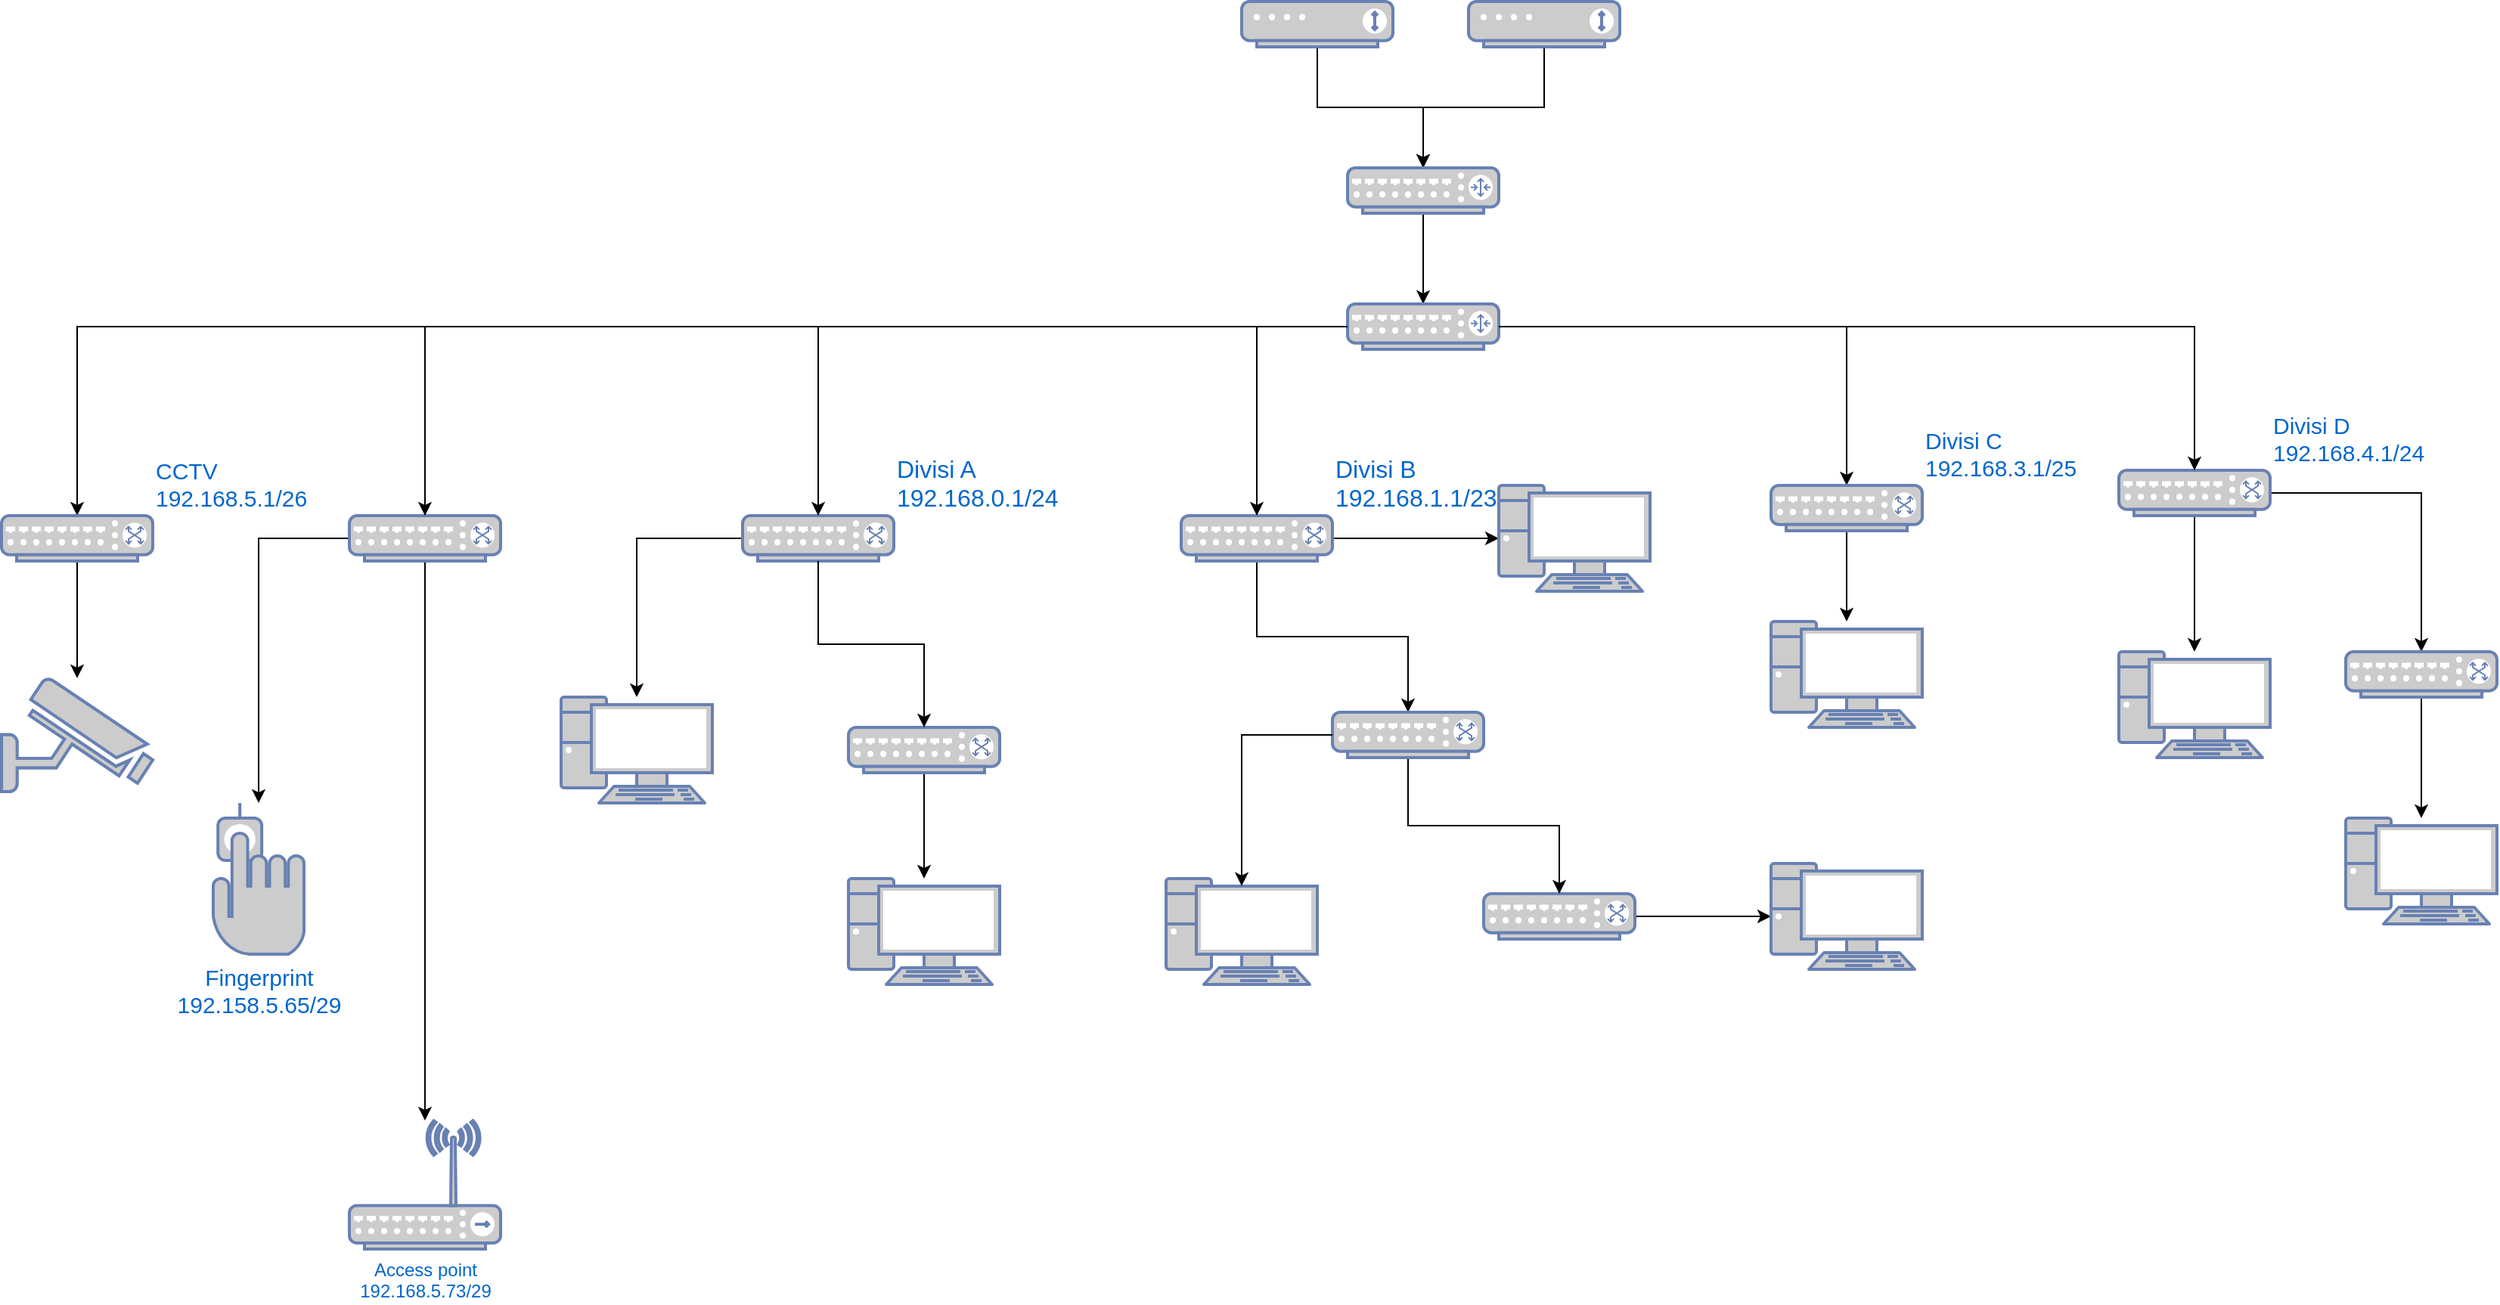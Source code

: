 <mxfile version="26.0.5" pages="2">
  <diagram name="Page-1" id="m4dN5uLj6KB4xc_oYee4">
    <mxGraphModel dx="3056" dy="1189" grid="1" gridSize="10" guides="1" tooltips="1" connect="1" arrows="1" fold="1" page="1" pageScale="1" pageWidth="850" pageHeight="1100" math="0" shadow="0">
      <root>
        <mxCell id="0" />
        <mxCell id="1" parent="0" />
        <mxCell id="oioBOS77KJwBpgPLI6Uj-7" style="edgeStyle=orthogonalEdgeStyle;rounded=0;orthogonalLoop=1;jettySize=auto;html=1;" parent="1" source="oioBOS77KJwBpgPLI6Uj-3" target="oioBOS77KJwBpgPLI6Uj-5" edge="1">
          <mxGeometry relative="1" as="geometry" />
        </mxCell>
        <mxCell id="oioBOS77KJwBpgPLI6Uj-3" value="" style="fontColor=#0066CC;verticalAlign=top;verticalLabelPosition=bottom;labelPosition=center;align=center;html=1;outlineConnect=0;fillColor=#CCCCCC;strokeColor=#6881B3;gradientColor=none;gradientDirection=north;strokeWidth=2;shape=mxgraph.networks.modem;" parent="1" vertex="1">
          <mxGeometry x="10" y="10" width="100" height="30" as="geometry" />
        </mxCell>
        <mxCell id="oioBOS77KJwBpgPLI6Uj-6" style="edgeStyle=orthogonalEdgeStyle;rounded=0;orthogonalLoop=1;jettySize=auto;html=1;" parent="1" source="oioBOS77KJwBpgPLI6Uj-4" target="oioBOS77KJwBpgPLI6Uj-5" edge="1">
          <mxGeometry relative="1" as="geometry" />
        </mxCell>
        <mxCell id="oioBOS77KJwBpgPLI6Uj-4" value="" style="fontColor=#0066CC;verticalAlign=top;verticalLabelPosition=bottom;labelPosition=center;align=center;html=1;outlineConnect=0;fillColor=#CCCCCC;strokeColor=#6881B3;gradientColor=none;gradientDirection=north;strokeWidth=2;shape=mxgraph.networks.modem;" parent="1" vertex="1">
          <mxGeometry x="160" y="10" width="100" height="30" as="geometry" />
        </mxCell>
        <mxCell id="oioBOS77KJwBpgPLI6Uj-17" value="" style="edgeStyle=orthogonalEdgeStyle;rounded=0;orthogonalLoop=1;jettySize=auto;html=1;" parent="1" source="oioBOS77KJwBpgPLI6Uj-5" target="oioBOS77KJwBpgPLI6Uj-9" edge="1">
          <mxGeometry relative="1" as="geometry" />
        </mxCell>
        <mxCell id="oioBOS77KJwBpgPLI6Uj-5" value="" style="fontColor=#0066CC;verticalAlign=top;verticalLabelPosition=bottom;labelPosition=center;align=center;html=1;outlineConnect=0;fillColor=#CCCCCC;strokeColor=#6881B3;gradientColor=none;gradientDirection=north;strokeWidth=2;shape=mxgraph.networks.router;" parent="1" vertex="1">
          <mxGeometry x="80" y="120" width="100" height="30" as="geometry" />
        </mxCell>
        <mxCell id="oioBOS77KJwBpgPLI6Uj-46" value="" style="edgeStyle=orthogonalEdgeStyle;rounded=0;orthogonalLoop=1;jettySize=auto;html=1;" parent="1" source="oioBOS77KJwBpgPLI6Uj-8" target="oioBOS77KJwBpgPLI6Uj-45" edge="1">
          <mxGeometry relative="1" as="geometry" />
        </mxCell>
        <mxCell id="oioBOS77KJwBpgPLI6Uj-8" value="" style="fontColor=#0066CC;verticalAlign=top;verticalLabelPosition=bottom;labelPosition=center;align=center;html=1;outlineConnect=0;fillColor=#CCCCCC;strokeColor=#6881B3;gradientColor=none;gradientDirection=north;strokeWidth=2;shape=mxgraph.networks.switch;" parent="1" vertex="1">
          <mxGeometry x="170" y="600" width="100" height="30" as="geometry" />
        </mxCell>
        <mxCell id="oioBOS77KJwBpgPLI6Uj-25" style="edgeStyle=orthogonalEdgeStyle;rounded=0;orthogonalLoop=1;jettySize=auto;html=1;" parent="1" source="oioBOS77KJwBpgPLI6Uj-9" target="oioBOS77KJwBpgPLI6Uj-13" edge="1">
          <mxGeometry relative="1" as="geometry" />
        </mxCell>
        <mxCell id="oioBOS77KJwBpgPLI6Uj-31" style="edgeStyle=orthogonalEdgeStyle;rounded=0;orthogonalLoop=1;jettySize=auto;html=1;" parent="1" source="oioBOS77KJwBpgPLI6Uj-9" target="oioBOS77KJwBpgPLI6Uj-11" edge="1">
          <mxGeometry relative="1" as="geometry" />
        </mxCell>
        <mxCell id="oioBOS77KJwBpgPLI6Uj-9" value="" style="fontColor=#0066CC;verticalAlign=top;verticalLabelPosition=bottom;labelPosition=center;align=center;html=1;outlineConnect=0;fillColor=#CCCCCC;strokeColor=#6881B3;gradientColor=none;gradientDirection=north;strokeWidth=2;shape=mxgraph.networks.router;" parent="1" vertex="1">
          <mxGeometry x="80" y="210" width="100" height="30" as="geometry" />
        </mxCell>
        <mxCell id="oioBOS77KJwBpgPLI6Uj-50" value="" style="edgeStyle=orthogonalEdgeStyle;rounded=0;orthogonalLoop=1;jettySize=auto;html=1;" parent="1" source="oioBOS77KJwBpgPLI6Uj-10" target="oioBOS77KJwBpgPLI6Uj-49" edge="1">
          <mxGeometry relative="1" as="geometry" />
        </mxCell>
        <mxCell id="oioBOS77KJwBpgPLI6Uj-51" style="edgeStyle=orthogonalEdgeStyle;rounded=0;orthogonalLoop=1;jettySize=auto;html=1;" parent="1" source="oioBOS77KJwBpgPLI6Uj-10" target="oioBOS77KJwBpgPLI6Uj-19" edge="1">
          <mxGeometry relative="1" as="geometry" />
        </mxCell>
        <mxCell id="oioBOS77KJwBpgPLI6Uj-10" value="&lt;div&gt;Divisi D&lt;/div&gt;&lt;div&gt;192.168.4.1/24&lt;/div&gt;" style="fontColor=#0066CC;verticalAlign=bottom;verticalLabelPosition=top;labelPosition=right;align=left;html=1;outlineConnect=0;fillColor=#CCCCCC;strokeColor=#6881B3;gradientColor=none;gradientDirection=north;strokeWidth=2;shape=mxgraph.networks.switch;fontSize=15;" parent="1" vertex="1">
          <mxGeometry x="590" y="320" width="100" height="30" as="geometry" />
        </mxCell>
        <mxCell id="oioBOS77KJwBpgPLI6Uj-55" value="" style="edgeStyle=orthogonalEdgeStyle;rounded=0;orthogonalLoop=1;jettySize=auto;html=1;" parent="1" source="oioBOS77KJwBpgPLI6Uj-11" target="oioBOS77KJwBpgPLI6Uj-54" edge="1">
          <mxGeometry relative="1" as="geometry" />
        </mxCell>
        <mxCell id="oioBOS77KJwBpgPLI6Uj-11" value="&lt;div&gt;CCTV&lt;/div&gt;&lt;div&gt;192.168.5.1/26&lt;/div&gt;" style="fontColor=#0066CC;verticalAlign=bottom;verticalLabelPosition=top;labelPosition=right;align=left;html=1;outlineConnect=0;fillColor=#CCCCCC;strokeColor=#6881B3;gradientColor=none;gradientDirection=north;strokeWidth=2;shape=mxgraph.networks.switch;fontSize=15;" parent="1" vertex="1">
          <mxGeometry x="-810" y="350" width="100" height="30" as="geometry" />
        </mxCell>
        <mxCell id="oioBOS77KJwBpgPLI6Uj-40" value="" style="edgeStyle=orthogonalEdgeStyle;rounded=0;orthogonalLoop=1;jettySize=auto;html=1;" parent="1" source="oioBOS77KJwBpgPLI6Uj-12" target="oioBOS77KJwBpgPLI6Uj-39" edge="1">
          <mxGeometry relative="1" as="geometry" />
        </mxCell>
        <mxCell id="oioBOS77KJwBpgPLI6Uj-41" style="edgeStyle=orthogonalEdgeStyle;rounded=0;orthogonalLoop=1;jettySize=auto;html=1;" parent="1" source="oioBOS77KJwBpgPLI6Uj-12" target="oioBOS77KJwBpgPLI6Uj-15" edge="1">
          <mxGeometry relative="1" as="geometry" />
        </mxCell>
        <mxCell id="oioBOS77KJwBpgPLI6Uj-12" value="&lt;div&gt;Divisi B&lt;/div&gt;&lt;div&gt;192.168.1.1/23&lt;br&gt;&lt;/div&gt;" style="fontColor=#0066CC;verticalAlign=bottom;verticalLabelPosition=top;labelPosition=right;align=left;html=1;outlineConnect=0;fillColor=#CCCCCC;strokeColor=#6881B3;gradientColor=none;gradientDirection=north;strokeWidth=2;shape=mxgraph.networks.switch;fontSize=16;" parent="1" vertex="1">
          <mxGeometry x="-30" y="350" width="100" height="30" as="geometry" />
        </mxCell>
        <mxCell id="oioBOS77KJwBpgPLI6Uj-48" value="" style="edgeStyle=orthogonalEdgeStyle;rounded=0;orthogonalLoop=1;jettySize=auto;html=1;" parent="1" source="oioBOS77KJwBpgPLI6Uj-13" target="oioBOS77KJwBpgPLI6Uj-47" edge="1">
          <mxGeometry relative="1" as="geometry" />
        </mxCell>
        <mxCell id="oioBOS77KJwBpgPLI6Uj-13" value="&lt;div&gt;D&lt;font&gt;ivisi C&lt;/font&gt;&lt;/div&gt;&lt;div&gt;&lt;font&gt;192.168.3.1/25&lt;br&gt;&lt;/font&gt;&lt;/div&gt;" style="fontColor=#0066CC;verticalAlign=bottom;verticalLabelPosition=top;labelPosition=right;align=left;html=1;outlineConnect=0;fillColor=#CCCCCC;strokeColor=#6881B3;gradientColor=none;gradientDirection=north;strokeWidth=2;shape=mxgraph.networks.switch;fontSize=15;" parent="1" vertex="1">
          <mxGeometry x="360" y="330" width="100" height="30" as="geometry" />
        </mxCell>
        <mxCell id="oioBOS77KJwBpgPLI6Uj-35" style="edgeStyle=orthogonalEdgeStyle;rounded=0;orthogonalLoop=1;jettySize=auto;html=1;" parent="1" source="oioBOS77KJwBpgPLI6Uj-14" target="oioBOS77KJwBpgPLI6Uj-34" edge="1">
          <mxGeometry relative="1" as="geometry" />
        </mxCell>
        <mxCell id="oioBOS77KJwBpgPLI6Uj-14" value="&lt;div&gt;Divisi A&lt;/div&gt;&lt;div&gt;192.168.0.1/24&lt;/div&gt;" style="fontColor=#0066CC;verticalAlign=bottom;verticalLabelPosition=top;labelPosition=right;align=left;html=1;outlineConnect=0;fillColor=#CCCCCC;strokeColor=#6881B3;gradientColor=none;gradientDirection=north;strokeWidth=2;shape=mxgraph.networks.switch;fontSize=16;" parent="1" vertex="1">
          <mxGeometry x="-320" y="350" width="100" height="30" as="geometry" />
        </mxCell>
        <mxCell id="oioBOS77KJwBpgPLI6Uj-44" style="edgeStyle=orthogonalEdgeStyle;rounded=0;orthogonalLoop=1;jettySize=auto;html=1;" parent="1" source="oioBOS77KJwBpgPLI6Uj-15" target="oioBOS77KJwBpgPLI6Uj-8" edge="1">
          <mxGeometry relative="1" as="geometry" />
        </mxCell>
        <mxCell id="oioBOS77KJwBpgPLI6Uj-15" value="" style="fontColor=#0066CC;verticalAlign=top;verticalLabelPosition=bottom;labelPosition=center;align=center;html=1;outlineConnect=0;fillColor=#CCCCCC;strokeColor=#6881B3;gradientColor=none;gradientDirection=north;strokeWidth=2;shape=mxgraph.networks.switch;" parent="1" vertex="1">
          <mxGeometry x="70" y="480" width="100" height="30" as="geometry" />
        </mxCell>
        <mxCell id="oioBOS77KJwBpgPLI6Uj-53" value="" style="edgeStyle=orthogonalEdgeStyle;rounded=0;orthogonalLoop=1;jettySize=auto;html=1;" parent="1" source="oioBOS77KJwBpgPLI6Uj-19" target="oioBOS77KJwBpgPLI6Uj-52" edge="1">
          <mxGeometry relative="1" as="geometry" />
        </mxCell>
        <mxCell id="oioBOS77KJwBpgPLI6Uj-19" value="" style="fontColor=#0066CC;verticalAlign=top;verticalLabelPosition=bottom;labelPosition=center;align=center;html=1;outlineConnect=0;fillColor=#CCCCCC;strokeColor=#6881B3;gradientColor=none;gradientDirection=north;strokeWidth=2;shape=mxgraph.networks.switch;" parent="1" vertex="1">
          <mxGeometry x="740" y="440" width="100" height="30" as="geometry" />
        </mxCell>
        <mxCell id="oioBOS77KJwBpgPLI6Uj-38" value="" style="edgeStyle=orthogonalEdgeStyle;rounded=0;orthogonalLoop=1;jettySize=auto;html=1;" parent="1" source="oioBOS77KJwBpgPLI6Uj-20" target="oioBOS77KJwBpgPLI6Uj-37" edge="1">
          <mxGeometry relative="1" as="geometry" />
        </mxCell>
        <mxCell id="oioBOS77KJwBpgPLI6Uj-20" value="" style="fontColor=#0066CC;verticalAlign=top;verticalLabelPosition=bottom;labelPosition=center;align=center;html=1;outlineConnect=0;fillColor=#CCCCCC;strokeColor=#6881B3;gradientColor=none;gradientDirection=north;strokeWidth=2;shape=mxgraph.networks.switch;" parent="1" vertex="1">
          <mxGeometry x="-250" y="490" width="100" height="30" as="geometry" />
        </mxCell>
        <mxCell id="oioBOS77KJwBpgPLI6Uj-57" value="" style="edgeStyle=orthogonalEdgeStyle;rounded=0;orthogonalLoop=1;jettySize=auto;html=1;" parent="1" source="oioBOS77KJwBpgPLI6Uj-22" target="oioBOS77KJwBpgPLI6Uj-56" edge="1">
          <mxGeometry relative="1" as="geometry" />
        </mxCell>
        <mxCell id="oioBOS77KJwBpgPLI6Uj-59" style="edgeStyle=orthogonalEdgeStyle;rounded=0;orthogonalLoop=1;jettySize=auto;html=1;" parent="1" source="oioBOS77KJwBpgPLI6Uj-22" target="oioBOS77KJwBpgPLI6Uj-58" edge="1">
          <mxGeometry relative="1" as="geometry" />
        </mxCell>
        <mxCell id="oioBOS77KJwBpgPLI6Uj-22" value="" style="fontColor=#0066CC;verticalAlign=top;verticalLabelPosition=bottom;labelPosition=center;align=center;html=1;outlineConnect=0;fillColor=#CCCCCC;strokeColor=#6881B3;gradientColor=none;gradientDirection=north;strokeWidth=2;shape=mxgraph.networks.switch;" parent="1" vertex="1">
          <mxGeometry x="-580" y="350" width="100" height="30" as="geometry" />
        </mxCell>
        <mxCell id="oioBOS77KJwBpgPLI6Uj-24" style="edgeStyle=orthogonalEdgeStyle;rounded=0;orthogonalLoop=1;jettySize=auto;html=1;entryX=0.5;entryY=0;entryDx=0;entryDy=0;entryPerimeter=0;" parent="1" source="oioBOS77KJwBpgPLI6Uj-9" target="oioBOS77KJwBpgPLI6Uj-10" edge="1">
          <mxGeometry relative="1" as="geometry" />
        </mxCell>
        <mxCell id="oioBOS77KJwBpgPLI6Uj-26" style="edgeStyle=orthogonalEdgeStyle;rounded=0;orthogonalLoop=1;jettySize=auto;html=1;entryX=0.5;entryY=0;entryDx=0;entryDy=0;entryPerimeter=0;" parent="1" source="oioBOS77KJwBpgPLI6Uj-9" target="oioBOS77KJwBpgPLI6Uj-12" edge="1">
          <mxGeometry relative="1" as="geometry" />
        </mxCell>
        <mxCell id="oioBOS77KJwBpgPLI6Uj-29" style="edgeStyle=orthogonalEdgeStyle;rounded=0;orthogonalLoop=1;jettySize=auto;html=1;entryX=0.5;entryY=0;entryDx=0;entryDy=0;entryPerimeter=0;" parent="1" source="oioBOS77KJwBpgPLI6Uj-9" target="oioBOS77KJwBpgPLI6Uj-14" edge="1">
          <mxGeometry relative="1" as="geometry" />
        </mxCell>
        <mxCell id="oioBOS77KJwBpgPLI6Uj-30" style="edgeStyle=orthogonalEdgeStyle;rounded=0;orthogonalLoop=1;jettySize=auto;html=1;entryX=0.5;entryY=0;entryDx=0;entryDy=0;entryPerimeter=0;" parent="1" source="oioBOS77KJwBpgPLI6Uj-9" target="oioBOS77KJwBpgPLI6Uj-22" edge="1">
          <mxGeometry relative="1" as="geometry" />
        </mxCell>
        <mxCell id="oioBOS77KJwBpgPLI6Uj-34" value="" style="fontColor=#0066CC;verticalAlign=top;verticalLabelPosition=bottom;labelPosition=center;align=center;html=1;outlineConnect=0;fillColor=#CCCCCC;strokeColor=#6881B3;gradientColor=none;gradientDirection=north;strokeWidth=2;shape=mxgraph.networks.pc;" parent="1" vertex="1">
          <mxGeometry x="-440" y="470" width="100" height="70" as="geometry" />
        </mxCell>
        <mxCell id="oioBOS77KJwBpgPLI6Uj-36" style="edgeStyle=orthogonalEdgeStyle;rounded=0;orthogonalLoop=1;jettySize=auto;html=1;entryX=0.5;entryY=0;entryDx=0;entryDy=0;entryPerimeter=0;" parent="1" source="oioBOS77KJwBpgPLI6Uj-14" target="oioBOS77KJwBpgPLI6Uj-20" edge="1">
          <mxGeometry relative="1" as="geometry" />
        </mxCell>
        <mxCell id="oioBOS77KJwBpgPLI6Uj-37" value="" style="fontColor=#0066CC;verticalAlign=top;verticalLabelPosition=bottom;labelPosition=center;align=center;html=1;outlineConnect=0;fillColor=#CCCCCC;strokeColor=#6881B3;gradientColor=none;gradientDirection=north;strokeWidth=2;shape=mxgraph.networks.pc;" parent="1" vertex="1">
          <mxGeometry x="-250" y="590" width="100" height="70" as="geometry" />
        </mxCell>
        <mxCell id="oioBOS77KJwBpgPLI6Uj-39" value="" style="fontColor=#0066CC;verticalAlign=top;verticalLabelPosition=bottom;labelPosition=center;align=center;html=1;outlineConnect=0;fillColor=#CCCCCC;strokeColor=#6881B3;gradientColor=none;gradientDirection=north;strokeWidth=2;shape=mxgraph.networks.pc;" parent="1" vertex="1">
          <mxGeometry x="180" y="330" width="100" height="70" as="geometry" />
        </mxCell>
        <mxCell id="oioBOS77KJwBpgPLI6Uj-42" value="" style="fontColor=#0066CC;verticalAlign=top;verticalLabelPosition=bottom;labelPosition=center;align=center;html=1;outlineConnect=0;fillColor=#CCCCCC;strokeColor=#6881B3;gradientColor=none;gradientDirection=north;strokeWidth=2;shape=mxgraph.networks.pc;" parent="1" vertex="1">
          <mxGeometry x="-40" y="590" width="100" height="70" as="geometry" />
        </mxCell>
        <mxCell id="oioBOS77KJwBpgPLI6Uj-43" style="edgeStyle=orthogonalEdgeStyle;rounded=0;orthogonalLoop=1;jettySize=auto;html=1;entryX=0.5;entryY=0.07;entryDx=0;entryDy=0;entryPerimeter=0;" parent="1" source="oioBOS77KJwBpgPLI6Uj-15" target="oioBOS77KJwBpgPLI6Uj-42" edge="1">
          <mxGeometry relative="1" as="geometry" />
        </mxCell>
        <mxCell id="oioBOS77KJwBpgPLI6Uj-45" value="" style="fontColor=#0066CC;verticalAlign=top;verticalLabelPosition=bottom;labelPosition=center;align=center;html=1;outlineConnect=0;fillColor=#CCCCCC;strokeColor=#6881B3;gradientColor=none;gradientDirection=north;strokeWidth=2;shape=mxgraph.networks.pc;" parent="1" vertex="1">
          <mxGeometry x="360" y="580" width="100" height="70" as="geometry" />
        </mxCell>
        <mxCell id="oioBOS77KJwBpgPLI6Uj-47" value="" style="fontColor=#0066CC;verticalAlign=top;verticalLabelPosition=bottom;labelPosition=center;align=center;html=1;outlineConnect=0;fillColor=#CCCCCC;strokeColor=#6881B3;gradientColor=none;gradientDirection=north;strokeWidth=2;shape=mxgraph.networks.pc;" parent="1" vertex="1">
          <mxGeometry x="360" y="420" width="100" height="70" as="geometry" />
        </mxCell>
        <mxCell id="oioBOS77KJwBpgPLI6Uj-49" value="" style="fontColor=#0066CC;verticalAlign=top;verticalLabelPosition=bottom;labelPosition=center;align=center;html=1;outlineConnect=0;fillColor=#CCCCCC;strokeColor=#6881B3;gradientColor=none;gradientDirection=north;strokeWidth=2;shape=mxgraph.networks.pc;" parent="1" vertex="1">
          <mxGeometry x="590" y="440" width="100" height="70" as="geometry" />
        </mxCell>
        <mxCell id="oioBOS77KJwBpgPLI6Uj-52" value="" style="fontColor=#0066CC;verticalAlign=top;verticalLabelPosition=bottom;labelPosition=center;align=center;html=1;outlineConnect=0;fillColor=#CCCCCC;strokeColor=#6881B3;gradientColor=none;gradientDirection=north;strokeWidth=2;shape=mxgraph.networks.pc;" parent="1" vertex="1">
          <mxGeometry x="740" y="550" width="100" height="70" as="geometry" />
        </mxCell>
        <mxCell id="oioBOS77KJwBpgPLI6Uj-54" value="" style="fontColor=#0066CC;verticalAlign=top;verticalLabelPosition=bottom;labelPosition=center;align=center;html=1;outlineConnect=0;fillColor=#CCCCCC;strokeColor=#6881B3;gradientColor=none;gradientDirection=north;strokeWidth=2;shape=mxgraph.networks.security_camera;" parent="1" vertex="1">
          <mxGeometry x="-810" y="457.5" width="100" height="75" as="geometry" />
        </mxCell>
        <mxCell id="oioBOS77KJwBpgPLI6Uj-56" value="&lt;div&gt;&lt;font style=&quot;font-size: 15px;&quot;&gt;Fingerprint&lt;/font&gt;&lt;/div&gt;&lt;div&gt;&lt;font style=&quot;font-size: 15px;&quot;&gt;192.158.5.65/29&lt;br&gt;&lt;/font&gt;&lt;/div&gt;&lt;div&gt;&lt;br&gt;&lt;/div&gt;" style="fontColor=#0066CC;verticalAlign=top;verticalLabelPosition=bottom;labelPosition=center;align=center;html=1;outlineConnect=0;fillColor=#CCCCCC;strokeColor=#6881B3;gradientColor=none;gradientDirection=north;strokeWidth=2;shape=mxgraph.networks.biometric_reader;" parent="1" vertex="1">
          <mxGeometry x="-670" y="540" width="60" height="100" as="geometry" />
        </mxCell>
        <mxCell id="oioBOS77KJwBpgPLI6Uj-58" value="&lt;div&gt;Access point&lt;/div&gt;&lt;div&gt;192.168.5.73/29&lt;/div&gt;" style="fontColor=#0066CC;verticalAlign=top;verticalLabelPosition=bottom;labelPosition=center;align=center;html=1;outlineConnect=0;fillColor=#CCCCCC;strokeColor=#6881B3;gradientColor=none;gradientDirection=north;strokeWidth=2;shape=mxgraph.networks.wireless_hub;" parent="1" vertex="1">
          <mxGeometry x="-580" y="750" width="100" height="85" as="geometry" />
        </mxCell>
      </root>
    </mxGraphModel>
  </diagram>
  <diagram name="Copy of Page-1" id="R08-jKG1TvaiGF96Q8Vn">
    <mxGraphModel dx="2537" dy="909" grid="1" gridSize="10" guides="1" tooltips="1" connect="1" arrows="1" fold="1" page="1" pageScale="1" pageWidth="850" pageHeight="1100" math="0" shadow="0">
      <root>
        <mxCell id="B6LN86nwVG9sn78cUEEI-0" />
        <mxCell id="B6LN86nwVG9sn78cUEEI-1" parent="B6LN86nwVG9sn78cUEEI-0" />
        <mxCell id="B6LN86nwVG9sn78cUEEI-4" style="edgeStyle=orthogonalEdgeStyle;rounded=0;orthogonalLoop=1;jettySize=auto;html=1;" edge="1" parent="B6LN86nwVG9sn78cUEEI-1" source="B6LN86nwVG9sn78cUEEI-5" target="B6LN86nwVG9sn78cUEEI-7">
          <mxGeometry relative="1" as="geometry" />
        </mxCell>
        <mxCell id="B6LN86nwVG9sn78cUEEI-5" value="" style="fontColor=#0066CC;verticalAlign=top;verticalLabelPosition=bottom;labelPosition=center;align=center;html=1;outlineConnect=0;fillColor=#CCCCCC;strokeColor=#6881B3;gradientColor=none;gradientDirection=north;strokeWidth=2;shape=mxgraph.networks.modem;" vertex="1" parent="B6LN86nwVG9sn78cUEEI-1">
          <mxGeometry x="80" y="30" width="100" height="30" as="geometry" />
        </mxCell>
        <mxCell id="B6LN86nwVG9sn78cUEEI-6" value="" style="edgeStyle=orthogonalEdgeStyle;rounded=0;orthogonalLoop=1;jettySize=auto;html=1;" edge="1" parent="B6LN86nwVG9sn78cUEEI-1" source="B6LN86nwVG9sn78cUEEI-7">
          <mxGeometry relative="1" as="geometry">
            <mxPoint x="130" y="210" as="targetPoint" />
          </mxGeometry>
        </mxCell>
        <mxCell id="B6LN86nwVG9sn78cUEEI-7" value="" style="fontColor=#0066CC;verticalAlign=top;verticalLabelPosition=bottom;labelPosition=center;align=center;html=1;outlineConnect=0;fillColor=#CCCCCC;strokeColor=#6881B3;gradientColor=none;gradientDirection=north;strokeWidth=2;shape=mxgraph.networks.router;" vertex="1" parent="B6LN86nwVG9sn78cUEEI-1">
          <mxGeometry x="80" y="120" width="100" height="30" as="geometry" />
        </mxCell>
        <mxCell id="B6LN86nwVG9sn78cUEEI-10" style="edgeStyle=orthogonalEdgeStyle;rounded=0;orthogonalLoop=1;jettySize=auto;html=1;" edge="1" parent="B6LN86nwVG9sn78cUEEI-1" target="B6LN86nwVG9sn78cUEEI-22">
          <mxGeometry relative="1" as="geometry">
            <mxPoint x="180" y="225" as="sourcePoint" />
            <Array as="points">
              <mxPoint x="340" y="225" />
              <mxPoint x="340" y="345" />
            </Array>
          </mxGeometry>
        </mxCell>
        <mxCell id="B6LN86nwVG9sn78cUEEI-13" value="" style="edgeStyle=orthogonalEdgeStyle;rounded=0;orthogonalLoop=1;jettySize=auto;html=1;" edge="1" parent="B6LN86nwVG9sn78cUEEI-1" source="B6LN86nwVG9sn78cUEEI-15" target="B6LN86nwVG9sn78cUEEI-46">
          <mxGeometry relative="1" as="geometry" />
        </mxCell>
        <mxCell id="B6LN86nwVG9sn78cUEEI-15" value="&lt;div&gt;Lantai 5&lt;/div&gt;64&amp;nbsp; Host" style="fontColor=#0066CC;verticalAlign=bottom;verticalLabelPosition=top;labelPosition=right;align=left;html=1;outlineConnect=0;fillColor=#CCCCCC;strokeColor=#6881B3;gradientColor=none;gradientDirection=north;strokeWidth=2;shape=mxgraph.networks.switch;fontSize=16;" vertex="1" parent="B6LN86nwVG9sn78cUEEI-1">
          <mxGeometry x="590" y="320" width="100" height="30" as="geometry" />
        </mxCell>
        <mxCell id="7tIMHkpPXZk-fnjpX8sK-1" style="edgeStyle=orthogonalEdgeStyle;rounded=0;orthogonalLoop=1;jettySize=auto;html=1;" edge="1" parent="B6LN86nwVG9sn78cUEEI-1" source="B6LN86nwVG9sn78cUEEI-20" target="B6LN86nwVG9sn78cUEEI-42">
          <mxGeometry relative="1" as="geometry" />
        </mxCell>
        <mxCell id="B6LN86nwVG9sn78cUEEI-20" value="&lt;div&gt;Lantai 3&lt;/div&gt;4 Host" style="fontColor=#0066CC;verticalAlign=bottom;verticalLabelPosition=top;labelPosition=right;align=left;html=1;outlineConnect=0;fillColor=#CCCCCC;strokeColor=#6881B3;gradientColor=none;gradientDirection=north;strokeWidth=2;shape=mxgraph.networks.switch;fontSize=16;" vertex="1" parent="B6LN86nwVG9sn78cUEEI-1">
          <mxGeometry x="-30" y="350" width="100" height="30" as="geometry" />
        </mxCell>
        <mxCell id="B6LN86nwVG9sn78cUEEI-21" value="" style="edgeStyle=orthogonalEdgeStyle;rounded=0;orthogonalLoop=1;jettySize=auto;html=1;" edge="1" parent="B6LN86nwVG9sn78cUEEI-1" source="B6LN86nwVG9sn78cUEEI-22" target="B6LN86nwVG9sn78cUEEI-45">
          <mxGeometry relative="1" as="geometry" />
        </mxCell>
        <mxCell id="B6LN86nwVG9sn78cUEEI-22" value="&lt;div&gt;Lantai 4&lt;/div&gt;80 Host" style="fontColor=#0066CC;verticalAlign=bottom;verticalLabelPosition=top;labelPosition=right;align=left;html=1;outlineConnect=0;fillColor=#CCCCCC;strokeColor=#6881B3;gradientColor=none;gradientDirection=north;strokeWidth=2;shape=mxgraph.networks.switch;fontSize=16;" vertex="1" parent="B6LN86nwVG9sn78cUEEI-1">
          <mxGeometry x="290" y="350" width="100" height="30" as="geometry" />
        </mxCell>
        <mxCell id="B6LN86nwVG9sn78cUEEI-33" value="&lt;div&gt;Lantai 1&lt;/div&gt;15 Host" style="fontColor=#0066CC;verticalAlign=bottom;verticalLabelPosition=top;labelPosition=right;align=left;html=1;outlineConnect=0;fillColor=#CCCCCC;strokeColor=#6881B3;gradientColor=none;gradientDirection=north;strokeWidth=2;shape=mxgraph.networks.switch;fontSize=16;" vertex="1" parent="B6LN86nwVG9sn78cUEEI-1">
          <mxGeometry x="-580" y="350" width="100" height="30" as="geometry" />
        </mxCell>
        <mxCell id="B6LN86nwVG9sn78cUEEI-34" style="edgeStyle=orthogonalEdgeStyle;rounded=0;orthogonalLoop=1;jettySize=auto;html=1;entryX=0.5;entryY=0;entryDx=0;entryDy=0;entryPerimeter=0;" edge="1" parent="B6LN86nwVG9sn78cUEEI-1" target="B6LN86nwVG9sn78cUEEI-15">
          <mxGeometry relative="1" as="geometry">
            <mxPoint x="180" y="225" as="sourcePoint" />
          </mxGeometry>
        </mxCell>
        <mxCell id="B6LN86nwVG9sn78cUEEI-35" style="edgeStyle=orthogonalEdgeStyle;rounded=0;orthogonalLoop=1;jettySize=auto;html=1;entryX=0.5;entryY=0;entryDx=0;entryDy=0;entryPerimeter=0;" edge="1" parent="B6LN86nwVG9sn78cUEEI-1" target="B6LN86nwVG9sn78cUEEI-20">
          <mxGeometry relative="1" as="geometry">
            <mxPoint x="80" y="225" as="sourcePoint" />
          </mxGeometry>
        </mxCell>
        <mxCell id="B6LN86nwVG9sn78cUEEI-37" style="edgeStyle=orthogonalEdgeStyle;rounded=0;orthogonalLoop=1;jettySize=auto;html=1;entryX=0.5;entryY=0;entryDx=0;entryDy=0;entryPerimeter=0;" edge="1" parent="B6LN86nwVG9sn78cUEEI-1" target="B6LN86nwVG9sn78cUEEI-33">
          <mxGeometry relative="1" as="geometry">
            <mxPoint x="80" y="225" as="sourcePoint" />
          </mxGeometry>
        </mxCell>
        <mxCell id="B6LN86nwVG9sn78cUEEI-38" value="" style="fontColor=#0066CC;verticalAlign=top;verticalLabelPosition=bottom;labelPosition=center;align=center;html=1;outlineConnect=0;fillColor=#CCCCCC;strokeColor=#6881B3;gradientColor=none;gradientDirection=north;strokeWidth=2;shape=mxgraph.networks.pc;" vertex="1" parent="B6LN86nwVG9sn78cUEEI-1">
          <mxGeometry x="-320" y="470" width="100" height="70" as="geometry" />
        </mxCell>
        <mxCell id="B6LN86nwVG9sn78cUEEI-42" value="" style="fontColor=#0066CC;verticalAlign=top;verticalLabelPosition=bottom;labelPosition=center;align=center;html=1;outlineConnect=0;fillColor=#CCCCCC;strokeColor=#6881B3;gradientColor=none;gradientDirection=north;strokeWidth=2;shape=mxgraph.networks.pc;" vertex="1" parent="B6LN86nwVG9sn78cUEEI-1">
          <mxGeometry x="-30" y="480" width="100" height="70" as="geometry" />
        </mxCell>
        <mxCell id="B6LN86nwVG9sn78cUEEI-45" value="" style="fontColor=#0066CC;verticalAlign=top;verticalLabelPosition=bottom;labelPosition=center;align=center;html=1;outlineConnect=0;fillColor=#CCCCCC;strokeColor=#6881B3;gradientColor=none;gradientDirection=north;strokeWidth=2;shape=mxgraph.networks.pc;" vertex="1" parent="B6LN86nwVG9sn78cUEEI-1">
          <mxGeometry x="290" y="420" width="100" height="70" as="geometry" />
        </mxCell>
        <mxCell id="B6LN86nwVG9sn78cUEEI-46" value="" style="fontColor=#0066CC;verticalAlign=top;verticalLabelPosition=bottom;labelPosition=center;align=center;html=1;outlineConnect=0;fillColor=#CCCCCC;strokeColor=#6881B3;gradientColor=none;gradientDirection=north;strokeWidth=2;shape=mxgraph.networks.pc;" vertex="1" parent="B6LN86nwVG9sn78cUEEI-1">
          <mxGeometry x="590" y="440" width="100" height="70" as="geometry" />
        </mxCell>
        <mxCell id="7tIMHkpPXZk-fnjpX8sK-0" value="" style="fontColor=#0066CC;verticalAlign=top;verticalLabelPosition=bottom;labelPosition=center;align=center;html=1;outlineConnect=0;fillColor=#CCCCCC;strokeColor=#6881B3;gradientColor=none;gradientDirection=north;strokeWidth=2;shape=mxgraph.networks.switch;" vertex="1" parent="B6LN86nwVG9sn78cUEEI-1">
          <mxGeometry x="80" y="210" width="100" height="30" as="geometry" />
        </mxCell>
        <mxCell id="7tIMHkpPXZk-fnjpX8sK-3" value="" style="edgeStyle=orthogonalEdgeStyle;rounded=0;orthogonalLoop=1;jettySize=auto;html=1;" edge="1" parent="B6LN86nwVG9sn78cUEEI-1" source="B6LN86nwVG9sn78cUEEI-33" target="7tIMHkpPXZk-fnjpX8sK-2">
          <mxGeometry relative="1" as="geometry">
            <mxPoint x="-530" y="380" as="sourcePoint" />
            <mxPoint x="-530" y="750" as="targetPoint" />
          </mxGeometry>
        </mxCell>
        <mxCell id="7tIMHkpPXZk-fnjpX8sK-2" value="" style="fontColor=#0066CC;verticalAlign=top;verticalLabelPosition=bottom;labelPosition=center;align=center;html=1;outlineConnect=0;fillColor=#CCCCCC;strokeColor=#6881B3;gradientColor=none;gradientDirection=north;strokeWidth=2;shape=mxgraph.networks.pc;" vertex="1" parent="B6LN86nwVG9sn78cUEEI-1">
          <mxGeometry x="-580" y="470" width="100" height="70" as="geometry" />
        </mxCell>
        <mxCell id="7tIMHkpPXZk-fnjpX8sK-4" value="&lt;div&gt;Lantai 2&lt;/div&gt;32 Host" style="fontColor=#0066CC;verticalAlign=bottom;verticalLabelPosition=top;labelPosition=right;align=left;html=1;outlineConnect=0;fillColor=#CCCCCC;strokeColor=#6881B3;gradientColor=none;gradientDirection=north;strokeWidth=2;shape=mxgraph.networks.switch;fontSize=16;" vertex="1" parent="B6LN86nwVG9sn78cUEEI-1">
          <mxGeometry x="-320" y="360" width="100" height="30" as="geometry" />
        </mxCell>
        <mxCell id="7tIMHkpPXZk-fnjpX8sK-5" style="edgeStyle=orthogonalEdgeStyle;rounded=0;orthogonalLoop=1;jettySize=auto;html=1;entryX=0.5;entryY=0;entryDx=0;entryDy=0;entryPerimeter=0;" edge="1" parent="B6LN86nwVG9sn78cUEEI-1" source="7tIMHkpPXZk-fnjpX8sK-0" target="7tIMHkpPXZk-fnjpX8sK-4">
          <mxGeometry relative="1" as="geometry" />
        </mxCell>
        <mxCell id="7tIMHkpPXZk-fnjpX8sK-6" style="edgeStyle=orthogonalEdgeStyle;rounded=0;orthogonalLoop=1;jettySize=auto;html=1;entryX=0.5;entryY=0.07;entryDx=0;entryDy=0;entryPerimeter=0;" edge="1" parent="B6LN86nwVG9sn78cUEEI-1" source="7tIMHkpPXZk-fnjpX8sK-4" target="B6LN86nwVG9sn78cUEEI-38">
          <mxGeometry relative="1" as="geometry" />
        </mxCell>
        <mxCell id="7tIMHkpPXZk-fnjpX8sK-7" value="&lt;div&gt;192.168.2.0/27&lt;/div&gt;&lt;div&gt;Range:&lt;/div&gt;&lt;div&gt;192.168.2.1 - 192.168.2.30&lt;/div&gt;&lt;div&gt;IP broadcast:&lt;/div&gt;&lt;div&gt;192.168.2.31&lt;/div&gt;&lt;div&gt;&lt;br&gt;&lt;/div&gt;" style="text;html=1;whiteSpace=wrap;overflow=hidden;rounded=0;fontSize=13;" vertex="1" parent="B6LN86nwVG9sn78cUEEI-1">
          <mxGeometry x="-600" y="570" width="180" height="120" as="geometry" />
        </mxCell>
        <mxCell id="7tIMHkpPXZk-fnjpX8sK-8" value="&lt;table&gt;&lt;tbody&gt;&lt;tr&gt;&lt;td&gt;192.168.1.192/26&lt;br&gt;Range:&lt;br&gt;192.168.1.193 -192.168.1.254&lt;/td&gt;&lt;/tr&gt;&lt;/tbody&gt;&lt;/table&gt;&lt;table&gt;&lt;tbody&gt;&lt;tr&gt;&lt;td&gt;IP broadcast:&lt;br&gt;192.168.1.255&lt;/td&gt;&lt;/tr&gt;&lt;/tbody&gt;&lt;/table&gt;" style="text;html=1;whiteSpace=wrap;overflow=hidden;rounded=0;fontSize=13;" vertex="1" parent="B6LN86nwVG9sn78cUEEI-1">
          <mxGeometry x="-320" y="570" width="180" height="120" as="geometry" />
        </mxCell>
        <mxCell id="7tIMHkpPXZk-fnjpX8sK-9" value="&lt;p data-pm-slice=&quot;0 0 []&quot;&gt;192.168.2.32/29&lt;/p&gt;&lt;p data-pm-slice=&quot;0 0 []&quot;&gt;Range:&lt;/p&gt;&lt;p data-pm-slice=&quot;0 0 []&quot;&gt;192.168.2.33 - 192.168.2.38&lt;/p&gt;&lt;div&gt;IP broadcast:&lt;/div&gt;&lt;div&gt;192.168.2.39&lt;/div&gt;&lt;div&gt;&lt;br&gt;&lt;/div&gt;" style="text;html=1;whiteSpace=wrap;overflow=hidden;rounded=0;fontSize=13;" vertex="1" parent="B6LN86nwVG9sn78cUEEI-1">
          <mxGeometry x="-30" y="560" width="180" height="140" as="geometry" />
        </mxCell>
        <mxCell id="7tIMHkpPXZk-fnjpX8sK-10" value="&lt;p data-pm-slice=&quot;0 0 []&quot;&gt;192.168.1.0/25&lt;/p&gt;&lt;div&gt;&lt;p data-pm-slice=&quot;0 0 []&quot;&gt;Range:&lt;/p&gt;&lt;p data-pm-slice=&quot;0 0 []&quot;&gt;192.168.1.1 - 192.168.1.126&lt;/p&gt;&lt;p data-pm-slice=&quot;0 0 []&quot;&gt;IP broadcast:&lt;/p&gt;&lt;p data-pm-slice=&quot;0 0 []&quot;&gt;192.168.1.127&lt;/p&gt;&lt;/div&gt;&lt;div&gt;&lt;br&gt;&lt;/div&gt;&lt;div&gt;&lt;br&gt;&lt;/div&gt;" style="text;html=1;whiteSpace=wrap;overflow=hidden;rounded=0;fontSize=13;" vertex="1" parent="B6LN86nwVG9sn78cUEEI-1">
          <mxGeometry x="290" y="519" width="180" height="150" as="geometry" />
        </mxCell>
        <mxCell id="7tIMHkpPXZk-fnjpX8sK-11" value="&lt;p data-pm-slice=&quot;0 0 []&quot;&gt;192.168.1.128/25&lt;/p&gt;&lt;p data-pm-slice=&quot;0 0 []&quot;&gt;Range:&lt;/p&gt;&lt;p data-pm-slice=&quot;0 0 []&quot;&gt;192.168.1.129 - 192.168.1.190&lt;/p&gt;&lt;p data-pm-slice=&quot;0 0 []&quot;&gt;IP broadcast:&lt;/p&gt;192.168.1.191" style="text;html=1;whiteSpace=wrap;overflow=hidden;rounded=0;fontSize=13;" vertex="1" parent="B6LN86nwVG9sn78cUEEI-1">
          <mxGeometry x="590" y="540" width="180" height="160" as="geometry" />
        </mxCell>
      </root>
    </mxGraphModel>
  </diagram>
</mxfile>

